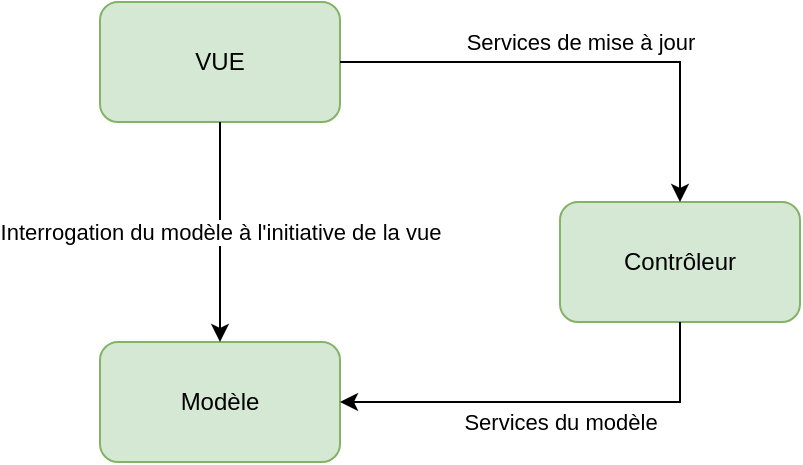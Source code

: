 <mxfile version="22.1.7" type="github">
  <diagram name="Page-1" id="EFFMSW5CQe5JTr5iooCJ">
    <mxGraphModel dx="1221" dy="673" grid="1" gridSize="10" guides="1" tooltips="1" connect="1" arrows="1" fold="1" page="1" pageScale="1" pageWidth="827" pageHeight="1169" math="0" shadow="0">
      <root>
        <mxCell id="0" />
        <mxCell id="1" parent="0" />
        <mxCell id="2Vc-RwdF-dPxPpsRZ9yJ-1" value="VUE" style="rounded=1;whiteSpace=wrap;html=1;fillColor=#d5e8d4;strokeColor=#82b366;" parent="1" vertex="1">
          <mxGeometry x="90" y="140" width="120" height="60" as="geometry" />
        </mxCell>
        <mxCell id="2Vc-RwdF-dPxPpsRZ9yJ-2" value="Contrôleur" style="rounded=1;whiteSpace=wrap;html=1;fillColor=#d5e8d4;strokeColor=#82b366;" parent="1" vertex="1">
          <mxGeometry x="320" y="240" width="120" height="60" as="geometry" />
        </mxCell>
        <mxCell id="2Vc-RwdF-dPxPpsRZ9yJ-3" value="Modèle" style="rounded=1;whiteSpace=wrap;html=1;fillColor=#d5e8d4;strokeColor=#82b366;" parent="1" vertex="1">
          <mxGeometry x="90" y="310" width="120" height="60" as="geometry" />
        </mxCell>
        <mxCell id="2Vc-RwdF-dPxPpsRZ9yJ-4" value="Services de mise à jour" style="endArrow=classic;html=1;rounded=0;exitX=1;exitY=0.5;exitDx=0;exitDy=0;entryX=0.5;entryY=0;entryDx=0;entryDy=0;" parent="1" source="2Vc-RwdF-dPxPpsRZ9yJ-1" target="2Vc-RwdF-dPxPpsRZ9yJ-2" edge="1">
          <mxGeometry y="10" width="50" height="50" relative="1" as="geometry">
            <mxPoint x="320" y="350" as="sourcePoint" />
            <mxPoint x="370" y="300" as="targetPoint" />
            <Array as="points">
              <mxPoint x="380" y="170" />
            </Array>
            <mxPoint as="offset" />
          </mxGeometry>
        </mxCell>
        <mxCell id="2Vc-RwdF-dPxPpsRZ9yJ-5" value="Services du modèle" style="endArrow=classic;html=1;rounded=0;entryX=1;entryY=0.5;entryDx=0;entryDy=0;exitX=0.5;exitY=1;exitDx=0;exitDy=0;" parent="1" source="2Vc-RwdF-dPxPpsRZ9yJ-2" target="2Vc-RwdF-dPxPpsRZ9yJ-3" edge="1">
          <mxGeometry x="-0.048" y="10" width="50" height="50" relative="1" as="geometry">
            <mxPoint x="320" y="350" as="sourcePoint" />
            <mxPoint x="370" y="300" as="targetPoint" />
            <Array as="points">
              <mxPoint x="380" y="340" />
            </Array>
            <mxPoint as="offset" />
          </mxGeometry>
        </mxCell>
        <mxCell id="2Vc-RwdF-dPxPpsRZ9yJ-6" value="Interrogation du modèle à l&#39;initiative de la vue" style="endArrow=classic;html=1;rounded=0;exitX=0.5;exitY=1;exitDx=0;exitDy=0;entryX=0.5;entryY=0;entryDx=0;entryDy=0;" parent="1" source="2Vc-RwdF-dPxPpsRZ9yJ-1" target="2Vc-RwdF-dPxPpsRZ9yJ-3" edge="1">
          <mxGeometry width="50" height="50" relative="1" as="geometry">
            <mxPoint x="320" y="350" as="sourcePoint" />
            <mxPoint x="370" y="300" as="targetPoint" />
          </mxGeometry>
        </mxCell>
      </root>
    </mxGraphModel>
  </diagram>
</mxfile>
